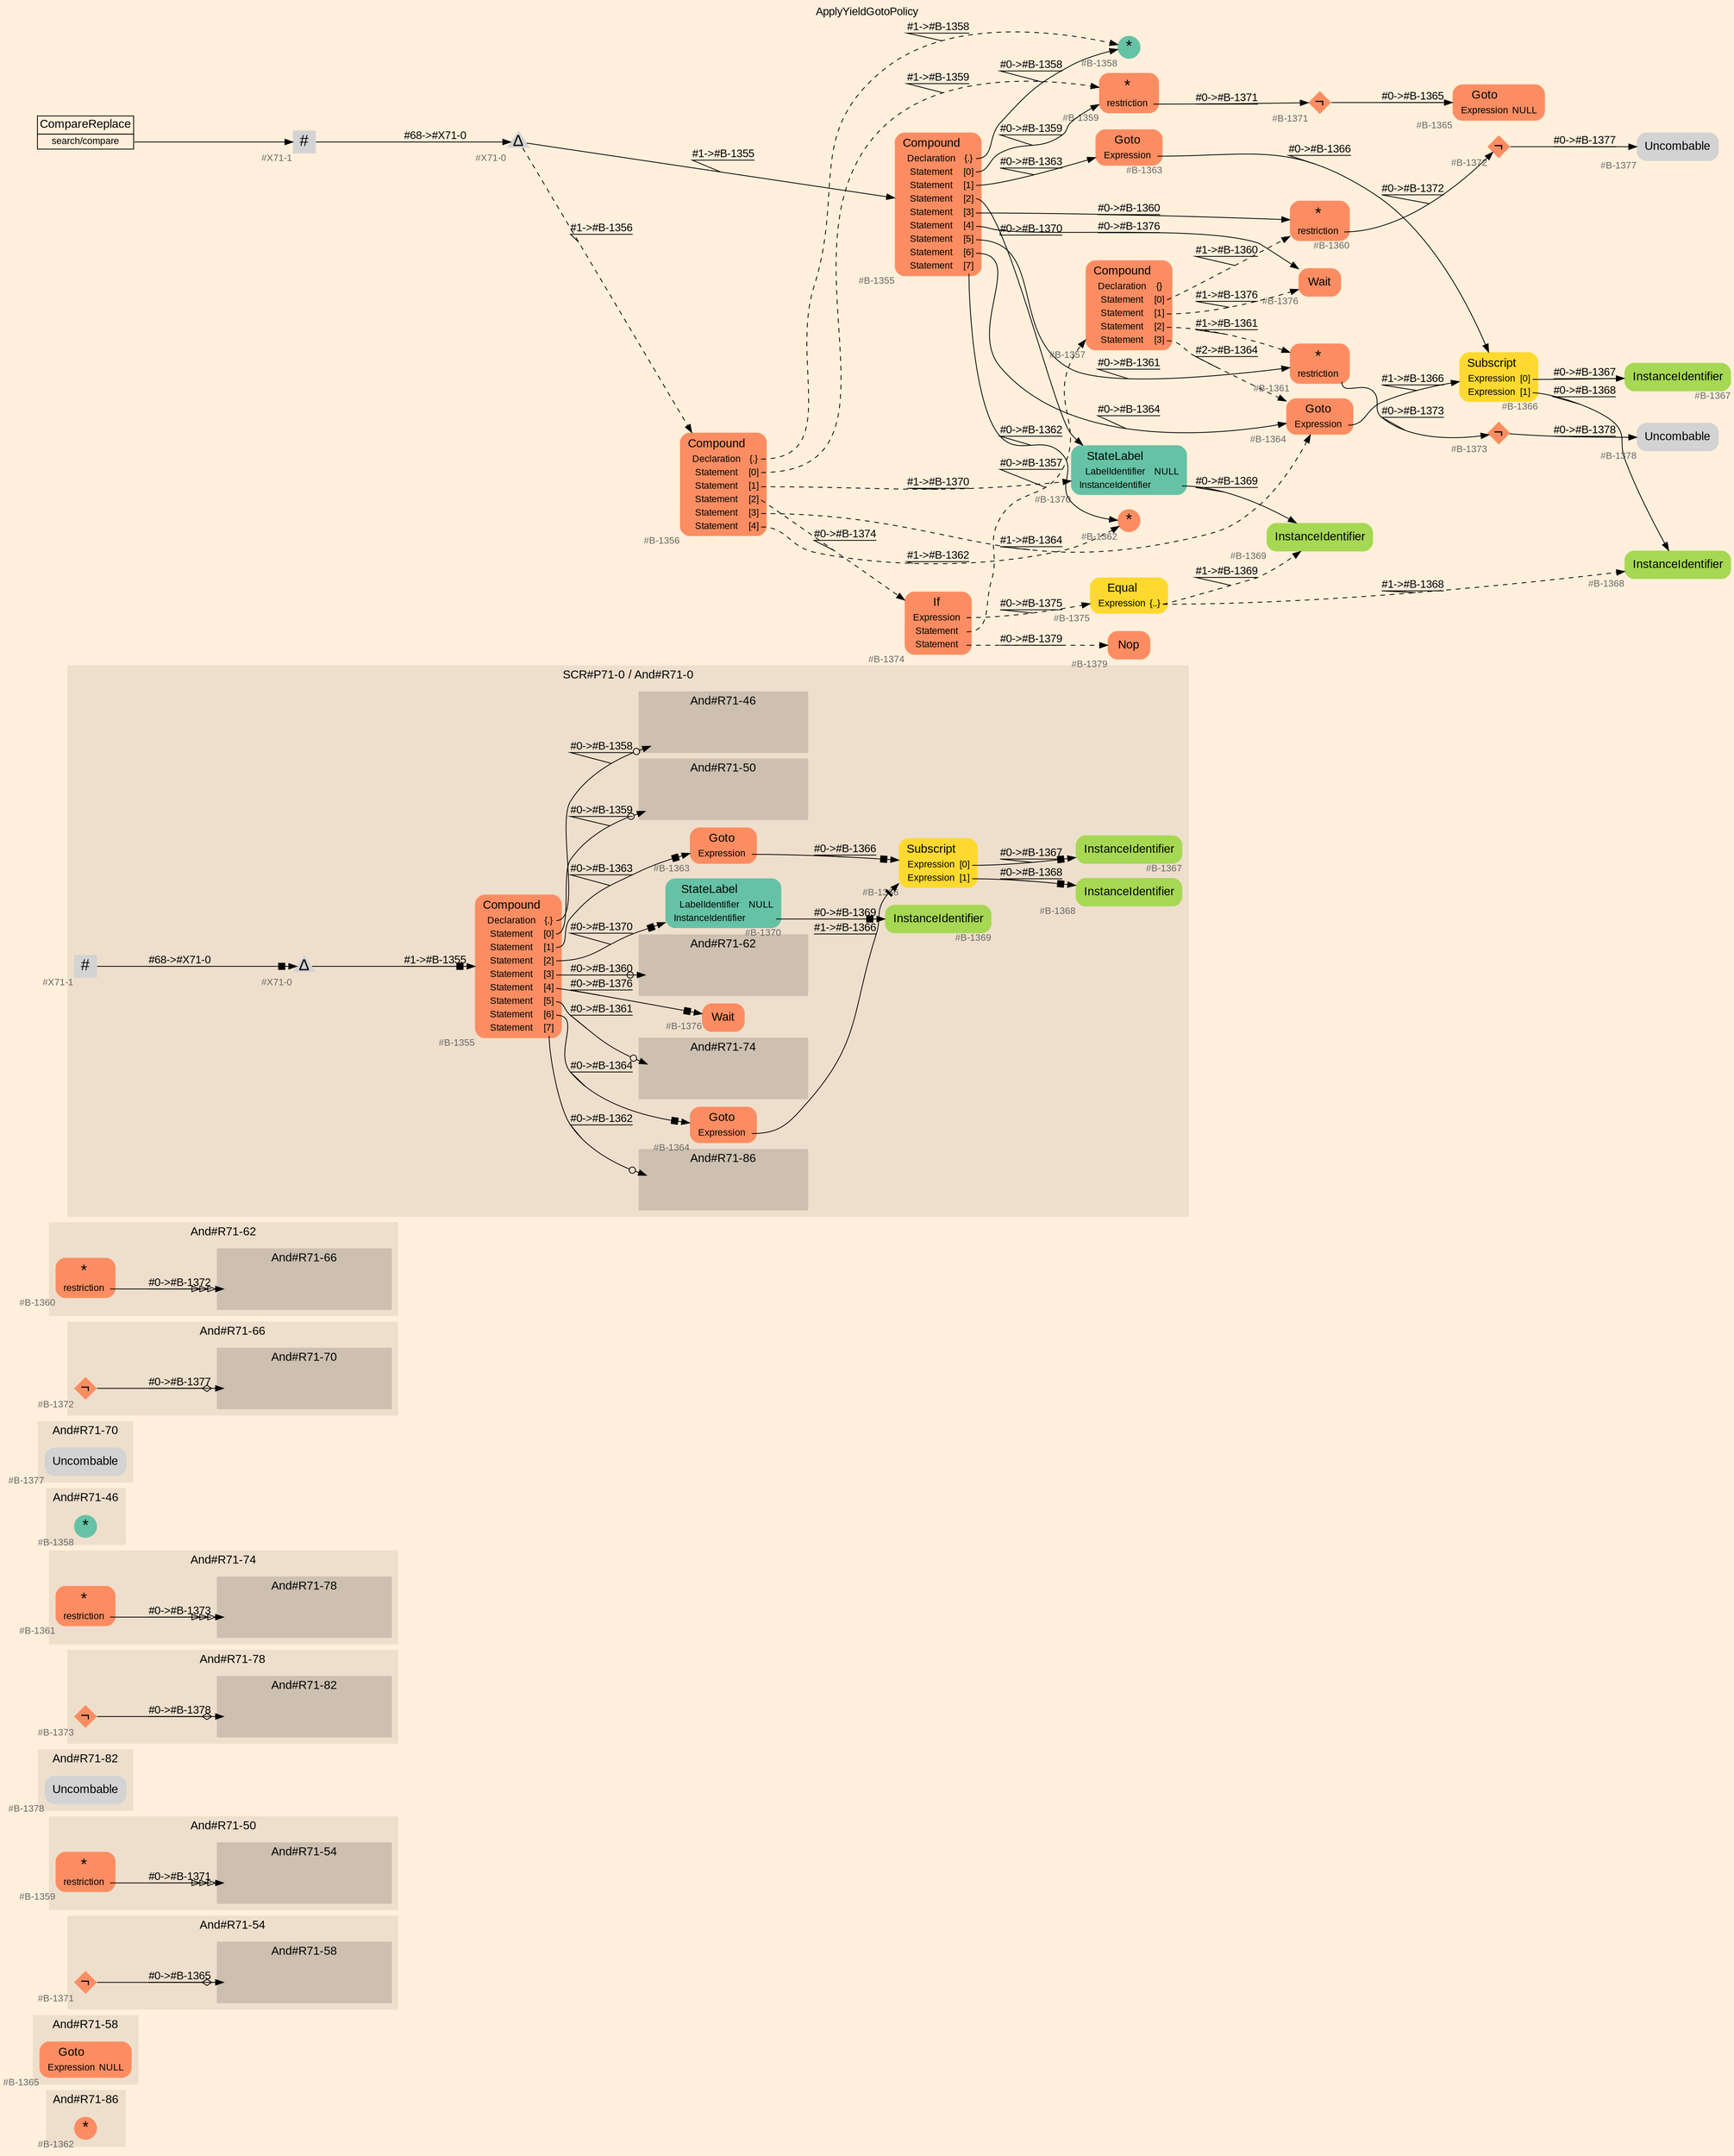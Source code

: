 digraph "ApplyYieldGotoPolicy" {
label = "ApplyYieldGotoPolicy"
labelloc = t
graph [
    rankdir = "LR"
    ranksep = 0.3
    bgcolor = antiquewhite1
    color = black
    fontcolor = black
    fontname = "Arial"
];
node [
    fontname = "Arial"
];
edge [
    fontname = "Arial"
];

// -------------------- figure And#R71-86 --------------------
// -------- region And#R71-86 ----------
subgraph "clusterAnd#R71-86" {
    label = "And#R71-86"
    style = "filled"
    color = antiquewhite2
    fontsize = "15"
    // -------- block And#R71-86/#B-1362 ----------
    "And#R71-86/#B-1362" [
        fillcolor = "/set28/2"
        xlabel = "#B-1362"
        fontsize = "12"
        fontcolor = grey40
        shape = "circle"
        label = <<FONT COLOR="black" POINT-SIZE="20">*</FONT>>
        style = "filled"
        penwidth = 0.0
        fixedsize = true
        width = 0.4
        height = 0.4
    ];
    
}


// -------------------- figure And#R71-58 --------------------
// -------- region And#R71-58 ----------
subgraph "clusterAnd#R71-58" {
    label = "And#R71-58"
    style = "filled"
    color = antiquewhite2
    fontsize = "15"
    // -------- block And#R71-58/#B-1365 ----------
    "And#R71-58/#B-1365" [
        fillcolor = "/set28/2"
        xlabel = "#B-1365"
        fontsize = "12"
        fontcolor = grey40
        shape = "plaintext"
        label = <<TABLE BORDER="0" CELLBORDER="0" CELLSPACING="0">
         <TR><TD><FONT COLOR="black" POINT-SIZE="15">Goto</FONT></TD></TR>
         <TR><TD><FONT COLOR="black" POINT-SIZE="12">Expression</FONT></TD><TD PORT="port0"><FONT COLOR="black" POINT-SIZE="12">NULL</FONT></TD></TR>
        </TABLE>>
        style = "rounded,filled"
    ];
    
}


// -------------------- figure And#R71-54 --------------------
// -------- region And#R71-54 ----------
subgraph "clusterAnd#R71-54" {
    label = "And#R71-54"
    style = "filled"
    color = antiquewhite2
    fontsize = "15"
    // -------- block And#R71-54/#B-1371 ----------
    "And#R71-54/#B-1371" [
        fillcolor = "/set28/2"
        xlabel = "#B-1371"
        fontsize = "12"
        fontcolor = grey40
        shape = "diamond"
        label = <<FONT COLOR="black" POINT-SIZE="20">¬</FONT>>
        style = "filled"
        penwidth = 0.0
        fixedsize = true
        width = 0.4
        height = 0.4
    ];
    
    // -------- region And#R71-54/And#R71-58 ----------
    subgraph "clusterAnd#R71-54/And#R71-58" {
        label = "And#R71-58"
        style = "filled"
        color = antiquewhite3
        fontsize = "15"
        // -------- block And#R71-54/And#R71-58/#B-1365 ----------
        "And#R71-54/And#R71-58/#B-1365" [
            fillcolor = "/set28/2"
            xlabel = "#B-1365"
            fontsize = "12"
            fontcolor = grey40
            shape = "none"
            style = "invisible"
        ];
        
    }
    
}

"And#R71-54/#B-1371" -> "And#R71-54/And#R71-58/#B-1365" [
    arrowhead="normalnoneodiamond"
    label = "#0-&gt;#B-1365"
    decorate = true
    color = black
    fontcolor = black
];


// -------------------- figure And#R71-50 --------------------
// -------- region And#R71-50 ----------
subgraph "clusterAnd#R71-50" {
    label = "And#R71-50"
    style = "filled"
    color = antiquewhite2
    fontsize = "15"
    // -------- block And#R71-50/#B-1359 ----------
    "And#R71-50/#B-1359" [
        fillcolor = "/set28/2"
        xlabel = "#B-1359"
        fontsize = "12"
        fontcolor = grey40
        shape = "plaintext"
        label = <<TABLE BORDER="0" CELLBORDER="0" CELLSPACING="0">
         <TR><TD><FONT COLOR="black" POINT-SIZE="20">*</FONT></TD></TR>
         <TR><TD><FONT COLOR="black" POINT-SIZE="12">restriction</FONT></TD><TD PORT="port0"></TD></TR>
        </TABLE>>
        style = "rounded,filled"
    ];
    
    // -------- region And#R71-50/And#R71-54 ----------
    subgraph "clusterAnd#R71-50/And#R71-54" {
        label = "And#R71-54"
        style = "filled"
        color = antiquewhite3
        fontsize = "15"
        // -------- block And#R71-50/And#R71-54/#B-1371 ----------
        "And#R71-50/And#R71-54/#B-1371" [
            fillcolor = "/set28/2"
            xlabel = "#B-1371"
            fontsize = "12"
            fontcolor = grey40
            shape = "none"
            style = "invisible"
        ];
        
    }
    
}

"And#R71-50/#B-1359":port0 -> "And#R71-50/And#R71-54/#B-1371" [
    arrowhead="normalonormalonormalonormal"
    label = "#0-&gt;#B-1371"
    decorate = true
    color = black
    fontcolor = black
];


// -------------------- figure And#R71-82 --------------------
// -------- region And#R71-82 ----------
subgraph "clusterAnd#R71-82" {
    label = "And#R71-82"
    style = "filled"
    color = antiquewhite2
    fontsize = "15"
    // -------- block And#R71-82/#B-1378 ----------
    "And#R71-82/#B-1378" [
        xlabel = "#B-1378"
        fontsize = "12"
        fontcolor = grey40
        shape = "plaintext"
        label = <<TABLE BORDER="0" CELLBORDER="0" CELLSPACING="0">
         <TR><TD><FONT COLOR="black" POINT-SIZE="15">Uncombable</FONT></TD></TR>
        </TABLE>>
        style = "rounded,filled"
    ];
    
}


// -------------------- figure And#R71-78 --------------------
// -------- region And#R71-78 ----------
subgraph "clusterAnd#R71-78" {
    label = "And#R71-78"
    style = "filled"
    color = antiquewhite2
    fontsize = "15"
    // -------- block And#R71-78/#B-1373 ----------
    "And#R71-78/#B-1373" [
        fillcolor = "/set28/2"
        xlabel = "#B-1373"
        fontsize = "12"
        fontcolor = grey40
        shape = "diamond"
        label = <<FONT COLOR="black" POINT-SIZE="20">¬</FONT>>
        style = "filled"
        penwidth = 0.0
        fixedsize = true
        width = 0.4
        height = 0.4
    ];
    
    // -------- region And#R71-78/And#R71-82 ----------
    subgraph "clusterAnd#R71-78/And#R71-82" {
        label = "And#R71-82"
        style = "filled"
        color = antiquewhite3
        fontsize = "15"
        // -------- block And#R71-78/And#R71-82/#B-1378 ----------
        "And#R71-78/And#R71-82/#B-1378" [
            xlabel = "#B-1378"
            fontsize = "12"
            fontcolor = grey40
            shape = "none"
            style = "invisible"
        ];
        
    }
    
}

"And#R71-78/#B-1373" -> "And#R71-78/And#R71-82/#B-1378" [
    arrowhead="normalnoneodiamond"
    label = "#0-&gt;#B-1378"
    decorate = true
    color = black
    fontcolor = black
];


// -------------------- figure And#R71-74 --------------------
// -------- region And#R71-74 ----------
subgraph "clusterAnd#R71-74" {
    label = "And#R71-74"
    style = "filled"
    color = antiquewhite2
    fontsize = "15"
    // -------- block And#R71-74/#B-1361 ----------
    "And#R71-74/#B-1361" [
        fillcolor = "/set28/2"
        xlabel = "#B-1361"
        fontsize = "12"
        fontcolor = grey40
        shape = "plaintext"
        label = <<TABLE BORDER="0" CELLBORDER="0" CELLSPACING="0">
         <TR><TD><FONT COLOR="black" POINT-SIZE="20">*</FONT></TD></TR>
         <TR><TD><FONT COLOR="black" POINT-SIZE="12">restriction</FONT></TD><TD PORT="port0"></TD></TR>
        </TABLE>>
        style = "rounded,filled"
    ];
    
    // -------- region And#R71-74/And#R71-78 ----------
    subgraph "clusterAnd#R71-74/And#R71-78" {
        label = "And#R71-78"
        style = "filled"
        color = antiquewhite3
        fontsize = "15"
        // -------- block And#R71-74/And#R71-78/#B-1373 ----------
        "And#R71-74/And#R71-78/#B-1373" [
            fillcolor = "/set28/2"
            xlabel = "#B-1373"
            fontsize = "12"
            fontcolor = grey40
            shape = "none"
            style = "invisible"
        ];
        
    }
    
}

"And#R71-74/#B-1361":port0 -> "And#R71-74/And#R71-78/#B-1373" [
    arrowhead="normalonormalonormalonormal"
    label = "#0-&gt;#B-1373"
    decorate = true
    color = black
    fontcolor = black
];


// -------------------- figure And#R71-46 --------------------
// -------- region And#R71-46 ----------
subgraph "clusterAnd#R71-46" {
    label = "And#R71-46"
    style = "filled"
    color = antiquewhite2
    fontsize = "15"
    // -------- block And#R71-46/#B-1358 ----------
    "And#R71-46/#B-1358" [
        fillcolor = "/set28/1"
        xlabel = "#B-1358"
        fontsize = "12"
        fontcolor = grey40
        shape = "circle"
        label = <<FONT COLOR="black" POINT-SIZE="20">*</FONT>>
        style = "filled"
        penwidth = 0.0
        fixedsize = true
        width = 0.4
        height = 0.4
    ];
    
}


// -------------------- figure And#R71-70 --------------------
// -------- region And#R71-70 ----------
subgraph "clusterAnd#R71-70" {
    label = "And#R71-70"
    style = "filled"
    color = antiquewhite2
    fontsize = "15"
    // -------- block And#R71-70/#B-1377 ----------
    "And#R71-70/#B-1377" [
        xlabel = "#B-1377"
        fontsize = "12"
        fontcolor = grey40
        shape = "plaintext"
        label = <<TABLE BORDER="0" CELLBORDER="0" CELLSPACING="0">
         <TR><TD><FONT COLOR="black" POINT-SIZE="15">Uncombable</FONT></TD></TR>
        </TABLE>>
        style = "rounded,filled"
    ];
    
}


// -------------------- figure And#R71-66 --------------------
// -------- region And#R71-66 ----------
subgraph "clusterAnd#R71-66" {
    label = "And#R71-66"
    style = "filled"
    color = antiquewhite2
    fontsize = "15"
    // -------- block And#R71-66/#B-1372 ----------
    "And#R71-66/#B-1372" [
        fillcolor = "/set28/2"
        xlabel = "#B-1372"
        fontsize = "12"
        fontcolor = grey40
        shape = "diamond"
        label = <<FONT COLOR="black" POINT-SIZE="20">¬</FONT>>
        style = "filled"
        penwidth = 0.0
        fixedsize = true
        width = 0.4
        height = 0.4
    ];
    
    // -------- region And#R71-66/And#R71-70 ----------
    subgraph "clusterAnd#R71-66/And#R71-70" {
        label = "And#R71-70"
        style = "filled"
        color = antiquewhite3
        fontsize = "15"
        // -------- block And#R71-66/And#R71-70/#B-1377 ----------
        "And#R71-66/And#R71-70/#B-1377" [
            xlabel = "#B-1377"
            fontsize = "12"
            fontcolor = grey40
            shape = "none"
            style = "invisible"
        ];
        
    }
    
}

"And#R71-66/#B-1372" -> "And#R71-66/And#R71-70/#B-1377" [
    arrowhead="normalnoneodiamond"
    label = "#0-&gt;#B-1377"
    decorate = true
    color = black
    fontcolor = black
];


// -------------------- figure And#R71-62 --------------------
// -------- region And#R71-62 ----------
subgraph "clusterAnd#R71-62" {
    label = "And#R71-62"
    style = "filled"
    color = antiquewhite2
    fontsize = "15"
    // -------- block And#R71-62/#B-1360 ----------
    "And#R71-62/#B-1360" [
        fillcolor = "/set28/2"
        xlabel = "#B-1360"
        fontsize = "12"
        fontcolor = grey40
        shape = "plaintext"
        label = <<TABLE BORDER="0" CELLBORDER="0" CELLSPACING="0">
         <TR><TD><FONT COLOR="black" POINT-SIZE="20">*</FONT></TD></TR>
         <TR><TD><FONT COLOR="black" POINT-SIZE="12">restriction</FONT></TD><TD PORT="port0"></TD></TR>
        </TABLE>>
        style = "rounded,filled"
    ];
    
    // -------- region And#R71-62/And#R71-66 ----------
    subgraph "clusterAnd#R71-62/And#R71-66" {
        label = "And#R71-66"
        style = "filled"
        color = antiquewhite3
        fontsize = "15"
        // -------- block And#R71-62/And#R71-66/#B-1372 ----------
        "And#R71-62/And#R71-66/#B-1372" [
            fillcolor = "/set28/2"
            xlabel = "#B-1372"
            fontsize = "12"
            fontcolor = grey40
            shape = "none"
            style = "invisible"
        ];
        
    }
    
}

"And#R71-62/#B-1360":port0 -> "And#R71-62/And#R71-66/#B-1372" [
    arrowhead="normalonormalonormalonormal"
    label = "#0-&gt;#B-1372"
    decorate = true
    color = black
    fontcolor = black
];


// -------------------- figure And#R71-0 --------------------
// -------- region And#R71-0 ----------
subgraph "clusterAnd#R71-0" {
    label = "SCR#P71-0 / And#R71-0"
    style = "filled"
    color = antiquewhite2
    fontsize = "15"
    // -------- block And#R71-0/#B-1355 ----------
    "And#R71-0/#B-1355" [
        fillcolor = "/set28/2"
        xlabel = "#B-1355"
        fontsize = "12"
        fontcolor = grey40
        shape = "plaintext"
        label = <<TABLE BORDER="0" CELLBORDER="0" CELLSPACING="0">
         <TR><TD><FONT COLOR="black" POINT-SIZE="15">Compound</FONT></TD></TR>
         <TR><TD><FONT COLOR="black" POINT-SIZE="12">Declaration</FONT></TD><TD PORT="port0"><FONT COLOR="black" POINT-SIZE="12">{.}</FONT></TD></TR>
         <TR><TD><FONT COLOR="black" POINT-SIZE="12">Statement</FONT></TD><TD PORT="port1"><FONT COLOR="black" POINT-SIZE="12">[0]</FONT></TD></TR>
         <TR><TD><FONT COLOR="black" POINT-SIZE="12">Statement</FONT></TD><TD PORT="port2"><FONT COLOR="black" POINT-SIZE="12">[1]</FONT></TD></TR>
         <TR><TD><FONT COLOR="black" POINT-SIZE="12">Statement</FONT></TD><TD PORT="port3"><FONT COLOR="black" POINT-SIZE="12">[2]</FONT></TD></TR>
         <TR><TD><FONT COLOR="black" POINT-SIZE="12">Statement</FONT></TD><TD PORT="port4"><FONT COLOR="black" POINT-SIZE="12">[3]</FONT></TD></TR>
         <TR><TD><FONT COLOR="black" POINT-SIZE="12">Statement</FONT></TD><TD PORT="port5"><FONT COLOR="black" POINT-SIZE="12">[4]</FONT></TD></TR>
         <TR><TD><FONT COLOR="black" POINT-SIZE="12">Statement</FONT></TD><TD PORT="port6"><FONT COLOR="black" POINT-SIZE="12">[5]</FONT></TD></TR>
         <TR><TD><FONT COLOR="black" POINT-SIZE="12">Statement</FONT></TD><TD PORT="port7"><FONT COLOR="black" POINT-SIZE="12">[6]</FONT></TD></TR>
         <TR><TD><FONT COLOR="black" POINT-SIZE="12">Statement</FONT></TD><TD PORT="port8"><FONT COLOR="black" POINT-SIZE="12">[7]</FONT></TD></TR>
        </TABLE>>
        style = "rounded,filled"
    ];
    
    // -------- block And#R71-0/#B-1363 ----------
    "And#R71-0/#B-1363" [
        fillcolor = "/set28/2"
        xlabel = "#B-1363"
        fontsize = "12"
        fontcolor = grey40
        shape = "plaintext"
        label = <<TABLE BORDER="0" CELLBORDER="0" CELLSPACING="0">
         <TR><TD><FONT COLOR="black" POINT-SIZE="15">Goto</FONT></TD></TR>
         <TR><TD><FONT COLOR="black" POINT-SIZE="12">Expression</FONT></TD><TD PORT="port0"></TD></TR>
        </TABLE>>
        style = "rounded,filled"
    ];
    
    // -------- block And#R71-0/#B-1364 ----------
    "And#R71-0/#B-1364" [
        fillcolor = "/set28/2"
        xlabel = "#B-1364"
        fontsize = "12"
        fontcolor = grey40
        shape = "plaintext"
        label = <<TABLE BORDER="0" CELLBORDER="0" CELLSPACING="0">
         <TR><TD><FONT COLOR="black" POINT-SIZE="15">Goto</FONT></TD></TR>
         <TR><TD><FONT COLOR="black" POINT-SIZE="12">Expression</FONT></TD><TD PORT="port0"></TD></TR>
        </TABLE>>
        style = "rounded,filled"
    ];
    
    // -------- block And#R71-0/#B-1366 ----------
    "And#R71-0/#B-1366" [
        fillcolor = "/set28/6"
        xlabel = "#B-1366"
        fontsize = "12"
        fontcolor = grey40
        shape = "plaintext"
        label = <<TABLE BORDER="0" CELLBORDER="0" CELLSPACING="0">
         <TR><TD><FONT COLOR="black" POINT-SIZE="15">Subscript</FONT></TD></TR>
         <TR><TD><FONT COLOR="black" POINT-SIZE="12">Expression</FONT></TD><TD PORT="port0"><FONT COLOR="black" POINT-SIZE="12">[0]</FONT></TD></TR>
         <TR><TD><FONT COLOR="black" POINT-SIZE="12">Expression</FONT></TD><TD PORT="port1"><FONT COLOR="black" POINT-SIZE="12">[1]</FONT></TD></TR>
        </TABLE>>
        style = "rounded,filled"
    ];
    
    // -------- block And#R71-0/#B-1367 ----------
    "And#R71-0/#B-1367" [
        fillcolor = "/set28/5"
        xlabel = "#B-1367"
        fontsize = "12"
        fontcolor = grey40
        shape = "plaintext"
        label = <<TABLE BORDER="0" CELLBORDER="0" CELLSPACING="0">
         <TR><TD><FONT COLOR="black" POINT-SIZE="15">InstanceIdentifier</FONT></TD></TR>
        </TABLE>>
        style = "rounded,filled"
    ];
    
    // -------- block And#R71-0/#B-1368 ----------
    "And#R71-0/#B-1368" [
        fillcolor = "/set28/5"
        xlabel = "#B-1368"
        fontsize = "12"
        fontcolor = grey40
        shape = "plaintext"
        label = <<TABLE BORDER="0" CELLBORDER="0" CELLSPACING="0">
         <TR><TD><FONT COLOR="black" POINT-SIZE="15">InstanceIdentifier</FONT></TD></TR>
        </TABLE>>
        style = "rounded,filled"
    ];
    
    // -------- block And#R71-0/#B-1369 ----------
    "And#R71-0/#B-1369" [
        fillcolor = "/set28/5"
        xlabel = "#B-1369"
        fontsize = "12"
        fontcolor = grey40
        shape = "plaintext"
        label = <<TABLE BORDER="0" CELLBORDER="0" CELLSPACING="0">
         <TR><TD><FONT COLOR="black" POINT-SIZE="15">InstanceIdentifier</FONT></TD></TR>
        </TABLE>>
        style = "rounded,filled"
    ];
    
    // -------- block And#R71-0/#B-1370 ----------
    "And#R71-0/#B-1370" [
        fillcolor = "/set28/1"
        xlabel = "#B-1370"
        fontsize = "12"
        fontcolor = grey40
        shape = "plaintext"
        label = <<TABLE BORDER="0" CELLBORDER="0" CELLSPACING="0">
         <TR><TD><FONT COLOR="black" POINT-SIZE="15">StateLabel</FONT></TD></TR>
         <TR><TD><FONT COLOR="black" POINT-SIZE="12">LabelIdentifier</FONT></TD><TD PORT="port0"><FONT COLOR="black" POINT-SIZE="12">NULL</FONT></TD></TR>
         <TR><TD><FONT COLOR="black" POINT-SIZE="12">InstanceIdentifier</FONT></TD><TD PORT="port1"></TD></TR>
        </TABLE>>
        style = "rounded,filled"
    ];
    
    // -------- block And#R71-0/#B-1376 ----------
    "And#R71-0/#B-1376" [
        fillcolor = "/set28/2"
        xlabel = "#B-1376"
        fontsize = "12"
        fontcolor = grey40
        shape = "plaintext"
        label = <<TABLE BORDER="0" CELLBORDER="0" CELLSPACING="0">
         <TR><TD><FONT COLOR="black" POINT-SIZE="15">Wait</FONT></TD></TR>
        </TABLE>>
        style = "rounded,filled"
    ];
    
    // -------- block And#R71-0/#X71-0 ----------
    "And#R71-0/#X71-0" [
        xlabel = "#X71-0"
        fontsize = "12"
        fontcolor = grey40
        shape = "triangle"
        label = <<FONT COLOR="black" POINT-SIZE="20">Δ</FONT>>
        style = "filled"
        penwidth = 0.0
        fixedsize = true
        width = 0.4
        height = 0.4
    ];
    
    // -------- block And#R71-0/#X71-1 ----------
    "And#R71-0/#X71-1" [
        xlabel = "#X71-1"
        fontsize = "12"
        fontcolor = grey40
        shape = "square"
        label = <<FONT COLOR="black" POINT-SIZE="20">#</FONT>>
        style = "filled"
        penwidth = 0.0
        fixedsize = true
        width = 0.4
        height = 0.4
    ];
    
    // -------- region And#R71-0/And#R71-62 ----------
    subgraph "clusterAnd#R71-0/And#R71-62" {
        label = "And#R71-62"
        style = "filled"
        color = antiquewhite3
        fontsize = "15"
        // -------- block And#R71-0/And#R71-62/#B-1360 ----------
        "And#R71-0/And#R71-62/#B-1360" [
            fillcolor = "/set28/2"
            xlabel = "#B-1360"
            fontsize = "12"
            fontcolor = grey40
            shape = "none"
            style = "invisible"
        ];
        
    }
    
    // -------- region And#R71-0/And#R71-46 ----------
    subgraph "clusterAnd#R71-0/And#R71-46" {
        label = "And#R71-46"
        style = "filled"
        color = antiquewhite3
        fontsize = "15"
        // -------- block And#R71-0/And#R71-46/#B-1358 ----------
        "And#R71-0/And#R71-46/#B-1358" [
            fillcolor = "/set28/1"
            xlabel = "#B-1358"
            fontsize = "12"
            fontcolor = grey40
            shape = "none"
            style = "invisible"
        ];
        
    }
    
    // -------- region And#R71-0/And#R71-74 ----------
    subgraph "clusterAnd#R71-0/And#R71-74" {
        label = "And#R71-74"
        style = "filled"
        color = antiquewhite3
        fontsize = "15"
        // -------- block And#R71-0/And#R71-74/#B-1361 ----------
        "And#R71-0/And#R71-74/#B-1361" [
            fillcolor = "/set28/2"
            xlabel = "#B-1361"
            fontsize = "12"
            fontcolor = grey40
            shape = "none"
            style = "invisible"
        ];
        
    }
    
    // -------- region And#R71-0/And#R71-50 ----------
    subgraph "clusterAnd#R71-0/And#R71-50" {
        label = "And#R71-50"
        style = "filled"
        color = antiquewhite3
        fontsize = "15"
        // -------- block And#R71-0/And#R71-50/#B-1359 ----------
        "And#R71-0/And#R71-50/#B-1359" [
            fillcolor = "/set28/2"
            xlabel = "#B-1359"
            fontsize = "12"
            fontcolor = grey40
            shape = "none"
            style = "invisible"
        ];
        
    }
    
    // -------- region And#R71-0/And#R71-86 ----------
    subgraph "clusterAnd#R71-0/And#R71-86" {
        label = "And#R71-86"
        style = "filled"
        color = antiquewhite3
        fontsize = "15"
        // -------- block And#R71-0/And#R71-86/#B-1362 ----------
        "And#R71-0/And#R71-86/#B-1362" [
            fillcolor = "/set28/2"
            xlabel = "#B-1362"
            fontsize = "12"
            fontcolor = grey40
            shape = "none"
            style = "invisible"
        ];
        
    }
    
}

"And#R71-0/#B-1355":port0 -> "And#R71-0/And#R71-46/#B-1358" [
    arrowhead="normalnoneodot"
    label = "#0-&gt;#B-1358"
    decorate = true
    color = black
    fontcolor = black
];

"And#R71-0/#B-1355":port1 -> "And#R71-0/And#R71-50/#B-1359" [
    arrowhead="normalnoneodot"
    label = "#0-&gt;#B-1359"
    decorate = true
    color = black
    fontcolor = black
];

"And#R71-0/#B-1355":port2 -> "And#R71-0/#B-1363" [
    arrowhead="normalnonebox"
    label = "#0-&gt;#B-1363"
    decorate = true
    color = black
    fontcolor = black
];

"And#R71-0/#B-1355":port3 -> "And#R71-0/#B-1370" [
    arrowhead="normalnonebox"
    label = "#0-&gt;#B-1370"
    decorate = true
    color = black
    fontcolor = black
];

"And#R71-0/#B-1355":port4 -> "And#R71-0/And#R71-62/#B-1360" [
    arrowhead="normalnoneodot"
    label = "#0-&gt;#B-1360"
    decorate = true
    color = black
    fontcolor = black
];

"And#R71-0/#B-1355":port5 -> "And#R71-0/#B-1376" [
    arrowhead="normalnonebox"
    label = "#0-&gt;#B-1376"
    decorate = true
    color = black
    fontcolor = black
];

"And#R71-0/#B-1355":port6 -> "And#R71-0/And#R71-74/#B-1361" [
    arrowhead="normalnoneodot"
    label = "#0-&gt;#B-1361"
    decorate = true
    color = black
    fontcolor = black
];

"And#R71-0/#B-1355":port7 -> "And#R71-0/#B-1364" [
    arrowhead="normalnonebox"
    label = "#0-&gt;#B-1364"
    decorate = true
    color = black
    fontcolor = black
];

"And#R71-0/#B-1355":port8 -> "And#R71-0/And#R71-86/#B-1362" [
    arrowhead="normalnoneodot"
    label = "#0-&gt;#B-1362"
    decorate = true
    color = black
    fontcolor = black
];

"And#R71-0/#B-1363":port0 -> "And#R71-0/#B-1366" [
    arrowhead="normalnonebox"
    label = "#0-&gt;#B-1366"
    decorate = true
    color = black
    fontcolor = black
];

"And#R71-0/#B-1364":port0 -> "And#R71-0/#B-1366" [
    arrowhead="normalnonetee"
    label = "#1-&gt;#B-1366"
    decorate = true
    color = black
    fontcolor = black
];

"And#R71-0/#B-1366":port0 -> "And#R71-0/#B-1367" [
    arrowhead="normalnonebox"
    label = "#0-&gt;#B-1367"
    decorate = true
    color = black
    fontcolor = black
];

"And#R71-0/#B-1366":port1 -> "And#R71-0/#B-1368" [
    arrowhead="normalnonebox"
    label = "#0-&gt;#B-1368"
    decorate = true
    color = black
    fontcolor = black
];

"And#R71-0/#B-1370":port1 -> "And#R71-0/#B-1369" [
    arrowhead="normalnonebox"
    label = "#0-&gt;#B-1369"
    decorate = true
    color = black
    fontcolor = black
];

"And#R71-0/#X71-0" -> "And#R71-0/#B-1355" [
    arrowhead="normalnonebox"
    label = "#1-&gt;#B-1355"
    decorate = true
    color = black
    fontcolor = black
];

"And#R71-0/#X71-1" -> "And#R71-0/#X71-0" [
    arrowhead="normalnonebox"
    label = "#68-&gt;#X71-0"
    decorate = true
    color = black
    fontcolor = black
];


// -------------------- transformation figure --------------------
// -------- block CR#X71-2 ----------
"CR#X71-2" [
    fillcolor = antiquewhite1
    fontsize = "12"
    fontcolor = grey40
    shape = "plaintext"
    label = <<TABLE BORDER="0" CELLBORDER="1" CELLSPACING="0">
     <TR><TD><FONT COLOR="black" POINT-SIZE="15">CompareReplace</FONT></TD></TR>
     <TR><TD PORT="port0"><FONT COLOR="black" POINT-SIZE="12">search/compare</FONT></TD></TR>
    </TABLE>>
    style = "filled"
    color = black
];

// -------- block #X71-1 ----------
"#X71-1" [
    xlabel = "#X71-1"
    fontsize = "12"
    fontcolor = grey40
    shape = "square"
    label = <<FONT COLOR="black" POINT-SIZE="20">#</FONT>>
    style = "filled"
    penwidth = 0.0
    fixedsize = true
    width = 0.4
    height = 0.4
];

// -------- block #X71-0 ----------
"#X71-0" [
    xlabel = "#X71-0"
    fontsize = "12"
    fontcolor = grey40
    shape = "triangle"
    label = <<FONT COLOR="black" POINT-SIZE="20">Δ</FONT>>
    style = "filled"
    penwidth = 0.0
    fixedsize = true
    width = 0.4
    height = 0.4
];

// -------- block #B-1355 ----------
"#B-1355" [
    fillcolor = "/set28/2"
    xlabel = "#B-1355"
    fontsize = "12"
    fontcolor = grey40
    shape = "plaintext"
    label = <<TABLE BORDER="0" CELLBORDER="0" CELLSPACING="0">
     <TR><TD><FONT COLOR="black" POINT-SIZE="15">Compound</FONT></TD></TR>
     <TR><TD><FONT COLOR="black" POINT-SIZE="12">Declaration</FONT></TD><TD PORT="port0"><FONT COLOR="black" POINT-SIZE="12">{.}</FONT></TD></TR>
     <TR><TD><FONT COLOR="black" POINT-SIZE="12">Statement</FONT></TD><TD PORT="port1"><FONT COLOR="black" POINT-SIZE="12">[0]</FONT></TD></TR>
     <TR><TD><FONT COLOR="black" POINT-SIZE="12">Statement</FONT></TD><TD PORT="port2"><FONT COLOR="black" POINT-SIZE="12">[1]</FONT></TD></TR>
     <TR><TD><FONT COLOR="black" POINT-SIZE="12">Statement</FONT></TD><TD PORT="port3"><FONT COLOR="black" POINT-SIZE="12">[2]</FONT></TD></TR>
     <TR><TD><FONT COLOR="black" POINT-SIZE="12">Statement</FONT></TD><TD PORT="port4"><FONT COLOR="black" POINT-SIZE="12">[3]</FONT></TD></TR>
     <TR><TD><FONT COLOR="black" POINT-SIZE="12">Statement</FONT></TD><TD PORT="port5"><FONT COLOR="black" POINT-SIZE="12">[4]</FONT></TD></TR>
     <TR><TD><FONT COLOR="black" POINT-SIZE="12">Statement</FONT></TD><TD PORT="port6"><FONT COLOR="black" POINT-SIZE="12">[5]</FONT></TD></TR>
     <TR><TD><FONT COLOR="black" POINT-SIZE="12">Statement</FONT></TD><TD PORT="port7"><FONT COLOR="black" POINT-SIZE="12">[6]</FONT></TD></TR>
     <TR><TD><FONT COLOR="black" POINT-SIZE="12">Statement</FONT></TD><TD PORT="port8"><FONT COLOR="black" POINT-SIZE="12">[7]</FONT></TD></TR>
    </TABLE>>
    style = "rounded,filled"
];

// -------- block #B-1358 ----------
"#B-1358" [
    fillcolor = "/set28/1"
    xlabel = "#B-1358"
    fontsize = "12"
    fontcolor = grey40
    shape = "circle"
    label = <<FONT COLOR="black" POINT-SIZE="20">*</FONT>>
    style = "filled"
    penwidth = 0.0
    fixedsize = true
    width = 0.4
    height = 0.4
];

// -------- block #B-1359 ----------
"#B-1359" [
    fillcolor = "/set28/2"
    xlabel = "#B-1359"
    fontsize = "12"
    fontcolor = grey40
    shape = "plaintext"
    label = <<TABLE BORDER="0" CELLBORDER="0" CELLSPACING="0">
     <TR><TD><FONT COLOR="black" POINT-SIZE="20">*</FONT></TD></TR>
     <TR><TD><FONT COLOR="black" POINT-SIZE="12">restriction</FONT></TD><TD PORT="port0"></TD></TR>
    </TABLE>>
    style = "rounded,filled"
];

// -------- block #B-1371 ----------
"#B-1371" [
    fillcolor = "/set28/2"
    xlabel = "#B-1371"
    fontsize = "12"
    fontcolor = grey40
    shape = "diamond"
    label = <<FONT COLOR="black" POINT-SIZE="20">¬</FONT>>
    style = "filled"
    penwidth = 0.0
    fixedsize = true
    width = 0.4
    height = 0.4
];

// -------- block #B-1365 ----------
"#B-1365" [
    fillcolor = "/set28/2"
    xlabel = "#B-1365"
    fontsize = "12"
    fontcolor = grey40
    shape = "plaintext"
    label = <<TABLE BORDER="0" CELLBORDER="0" CELLSPACING="0">
     <TR><TD><FONT COLOR="black" POINT-SIZE="15">Goto</FONT></TD></TR>
     <TR><TD><FONT COLOR="black" POINT-SIZE="12">Expression</FONT></TD><TD PORT="port0"><FONT COLOR="black" POINT-SIZE="12">NULL</FONT></TD></TR>
    </TABLE>>
    style = "rounded,filled"
];

// -------- block #B-1363 ----------
"#B-1363" [
    fillcolor = "/set28/2"
    xlabel = "#B-1363"
    fontsize = "12"
    fontcolor = grey40
    shape = "plaintext"
    label = <<TABLE BORDER="0" CELLBORDER="0" CELLSPACING="0">
     <TR><TD><FONT COLOR="black" POINT-SIZE="15">Goto</FONT></TD></TR>
     <TR><TD><FONT COLOR="black" POINT-SIZE="12">Expression</FONT></TD><TD PORT="port0"></TD></TR>
    </TABLE>>
    style = "rounded,filled"
];

// -------- block #B-1366 ----------
"#B-1366" [
    fillcolor = "/set28/6"
    xlabel = "#B-1366"
    fontsize = "12"
    fontcolor = grey40
    shape = "plaintext"
    label = <<TABLE BORDER="0" CELLBORDER="0" CELLSPACING="0">
     <TR><TD><FONT COLOR="black" POINT-SIZE="15">Subscript</FONT></TD></TR>
     <TR><TD><FONT COLOR="black" POINT-SIZE="12">Expression</FONT></TD><TD PORT="port0"><FONT COLOR="black" POINT-SIZE="12">[0]</FONT></TD></TR>
     <TR><TD><FONT COLOR="black" POINT-SIZE="12">Expression</FONT></TD><TD PORT="port1"><FONT COLOR="black" POINT-SIZE="12">[1]</FONT></TD></TR>
    </TABLE>>
    style = "rounded,filled"
];

// -------- block #B-1367 ----------
"#B-1367" [
    fillcolor = "/set28/5"
    xlabel = "#B-1367"
    fontsize = "12"
    fontcolor = grey40
    shape = "plaintext"
    label = <<TABLE BORDER="0" CELLBORDER="0" CELLSPACING="0">
     <TR><TD><FONT COLOR="black" POINT-SIZE="15">InstanceIdentifier</FONT></TD></TR>
    </TABLE>>
    style = "rounded,filled"
];

// -------- block #B-1368 ----------
"#B-1368" [
    fillcolor = "/set28/5"
    xlabel = "#B-1368"
    fontsize = "12"
    fontcolor = grey40
    shape = "plaintext"
    label = <<TABLE BORDER="0" CELLBORDER="0" CELLSPACING="0">
     <TR><TD><FONT COLOR="black" POINT-SIZE="15">InstanceIdentifier</FONT></TD></TR>
    </TABLE>>
    style = "rounded,filled"
];

// -------- block #B-1370 ----------
"#B-1370" [
    fillcolor = "/set28/1"
    xlabel = "#B-1370"
    fontsize = "12"
    fontcolor = grey40
    shape = "plaintext"
    label = <<TABLE BORDER="0" CELLBORDER="0" CELLSPACING="0">
     <TR><TD><FONT COLOR="black" POINT-SIZE="15">StateLabel</FONT></TD></TR>
     <TR><TD><FONT COLOR="black" POINT-SIZE="12">LabelIdentifier</FONT></TD><TD PORT="port0"><FONT COLOR="black" POINT-SIZE="12">NULL</FONT></TD></TR>
     <TR><TD><FONT COLOR="black" POINT-SIZE="12">InstanceIdentifier</FONT></TD><TD PORT="port1"></TD></TR>
    </TABLE>>
    style = "rounded,filled"
];

// -------- block #B-1369 ----------
"#B-1369" [
    fillcolor = "/set28/5"
    xlabel = "#B-1369"
    fontsize = "12"
    fontcolor = grey40
    shape = "plaintext"
    label = <<TABLE BORDER="0" CELLBORDER="0" CELLSPACING="0">
     <TR><TD><FONT COLOR="black" POINT-SIZE="15">InstanceIdentifier</FONT></TD></TR>
    </TABLE>>
    style = "rounded,filled"
];

// -------- block #B-1360 ----------
"#B-1360" [
    fillcolor = "/set28/2"
    xlabel = "#B-1360"
    fontsize = "12"
    fontcolor = grey40
    shape = "plaintext"
    label = <<TABLE BORDER="0" CELLBORDER="0" CELLSPACING="0">
     <TR><TD><FONT COLOR="black" POINT-SIZE="20">*</FONT></TD></TR>
     <TR><TD><FONT COLOR="black" POINT-SIZE="12">restriction</FONT></TD><TD PORT="port0"></TD></TR>
    </TABLE>>
    style = "rounded,filled"
];

// -------- block #B-1372 ----------
"#B-1372" [
    fillcolor = "/set28/2"
    xlabel = "#B-1372"
    fontsize = "12"
    fontcolor = grey40
    shape = "diamond"
    label = <<FONT COLOR="black" POINT-SIZE="20">¬</FONT>>
    style = "filled"
    penwidth = 0.0
    fixedsize = true
    width = 0.4
    height = 0.4
];

// -------- block #B-1377 ----------
"#B-1377" [
    xlabel = "#B-1377"
    fontsize = "12"
    fontcolor = grey40
    shape = "plaintext"
    label = <<TABLE BORDER="0" CELLBORDER="0" CELLSPACING="0">
     <TR><TD><FONT COLOR="black" POINT-SIZE="15">Uncombable</FONT></TD></TR>
    </TABLE>>
    style = "rounded,filled"
];

// -------- block #B-1376 ----------
"#B-1376" [
    fillcolor = "/set28/2"
    xlabel = "#B-1376"
    fontsize = "12"
    fontcolor = grey40
    shape = "plaintext"
    label = <<TABLE BORDER="0" CELLBORDER="0" CELLSPACING="0">
     <TR><TD><FONT COLOR="black" POINT-SIZE="15">Wait</FONT></TD></TR>
    </TABLE>>
    style = "rounded,filled"
];

// -------- block #B-1361 ----------
"#B-1361" [
    fillcolor = "/set28/2"
    xlabel = "#B-1361"
    fontsize = "12"
    fontcolor = grey40
    shape = "plaintext"
    label = <<TABLE BORDER="0" CELLBORDER="0" CELLSPACING="0">
     <TR><TD><FONT COLOR="black" POINT-SIZE="20">*</FONT></TD></TR>
     <TR><TD><FONT COLOR="black" POINT-SIZE="12">restriction</FONT></TD><TD PORT="port0"></TD></TR>
    </TABLE>>
    style = "rounded,filled"
];

// -------- block #B-1373 ----------
"#B-1373" [
    fillcolor = "/set28/2"
    xlabel = "#B-1373"
    fontsize = "12"
    fontcolor = grey40
    shape = "diamond"
    label = <<FONT COLOR="black" POINT-SIZE="20">¬</FONT>>
    style = "filled"
    penwidth = 0.0
    fixedsize = true
    width = 0.4
    height = 0.4
];

// -------- block #B-1378 ----------
"#B-1378" [
    xlabel = "#B-1378"
    fontsize = "12"
    fontcolor = grey40
    shape = "plaintext"
    label = <<TABLE BORDER="0" CELLBORDER="0" CELLSPACING="0">
     <TR><TD><FONT COLOR="black" POINT-SIZE="15">Uncombable</FONT></TD></TR>
    </TABLE>>
    style = "rounded,filled"
];

// -------- block #B-1364 ----------
"#B-1364" [
    fillcolor = "/set28/2"
    xlabel = "#B-1364"
    fontsize = "12"
    fontcolor = grey40
    shape = "plaintext"
    label = <<TABLE BORDER="0" CELLBORDER="0" CELLSPACING="0">
     <TR><TD><FONT COLOR="black" POINT-SIZE="15">Goto</FONT></TD></TR>
     <TR><TD><FONT COLOR="black" POINT-SIZE="12">Expression</FONT></TD><TD PORT="port0"></TD></TR>
    </TABLE>>
    style = "rounded,filled"
];

// -------- block #B-1362 ----------
"#B-1362" [
    fillcolor = "/set28/2"
    xlabel = "#B-1362"
    fontsize = "12"
    fontcolor = grey40
    shape = "circle"
    label = <<FONT COLOR="black" POINT-SIZE="20">*</FONT>>
    style = "filled"
    penwidth = 0.0
    fixedsize = true
    width = 0.4
    height = 0.4
];

// -------- block #B-1356 ----------
"#B-1356" [
    fillcolor = "/set28/2"
    xlabel = "#B-1356"
    fontsize = "12"
    fontcolor = grey40
    shape = "plaintext"
    label = <<TABLE BORDER="0" CELLBORDER="0" CELLSPACING="0">
     <TR><TD><FONT COLOR="black" POINT-SIZE="15">Compound</FONT></TD></TR>
     <TR><TD><FONT COLOR="black" POINT-SIZE="12">Declaration</FONT></TD><TD PORT="port0"><FONT COLOR="black" POINT-SIZE="12">{.}</FONT></TD></TR>
     <TR><TD><FONT COLOR="black" POINT-SIZE="12">Statement</FONT></TD><TD PORT="port1"><FONT COLOR="black" POINT-SIZE="12">[0]</FONT></TD></TR>
     <TR><TD><FONT COLOR="black" POINT-SIZE="12">Statement</FONT></TD><TD PORT="port2"><FONT COLOR="black" POINT-SIZE="12">[1]</FONT></TD></TR>
     <TR><TD><FONT COLOR="black" POINT-SIZE="12">Statement</FONT></TD><TD PORT="port3"><FONT COLOR="black" POINT-SIZE="12">[2]</FONT></TD></TR>
     <TR><TD><FONT COLOR="black" POINT-SIZE="12">Statement</FONT></TD><TD PORT="port4"><FONT COLOR="black" POINT-SIZE="12">[3]</FONT></TD></TR>
     <TR><TD><FONT COLOR="black" POINT-SIZE="12">Statement</FONT></TD><TD PORT="port5"><FONT COLOR="black" POINT-SIZE="12">[4]</FONT></TD></TR>
    </TABLE>>
    style = "rounded,filled"
];

// -------- block #B-1374 ----------
"#B-1374" [
    fillcolor = "/set28/2"
    xlabel = "#B-1374"
    fontsize = "12"
    fontcolor = grey40
    shape = "plaintext"
    label = <<TABLE BORDER="0" CELLBORDER="0" CELLSPACING="0">
     <TR><TD><FONT COLOR="black" POINT-SIZE="15">If</FONT></TD></TR>
     <TR><TD><FONT COLOR="black" POINT-SIZE="12">Expression</FONT></TD><TD PORT="port0"></TD></TR>
     <TR><TD><FONT COLOR="black" POINT-SIZE="12">Statement</FONT></TD><TD PORT="port1"></TD></TR>
     <TR><TD><FONT COLOR="black" POINT-SIZE="12">Statement</FONT></TD><TD PORT="port2"></TD></TR>
    </TABLE>>
    style = "rounded,filled"
];

// -------- block #B-1375 ----------
"#B-1375" [
    fillcolor = "/set28/6"
    xlabel = "#B-1375"
    fontsize = "12"
    fontcolor = grey40
    shape = "plaintext"
    label = <<TABLE BORDER="0" CELLBORDER="0" CELLSPACING="0">
     <TR><TD><FONT COLOR="black" POINT-SIZE="15">Equal</FONT></TD></TR>
     <TR><TD><FONT COLOR="black" POINT-SIZE="12">Expression</FONT></TD><TD PORT="port0"><FONT COLOR="black" POINT-SIZE="12">{..}</FONT></TD></TR>
    </TABLE>>
    style = "rounded,filled"
];

// -------- block #B-1357 ----------
"#B-1357" [
    fillcolor = "/set28/2"
    xlabel = "#B-1357"
    fontsize = "12"
    fontcolor = grey40
    shape = "plaintext"
    label = <<TABLE BORDER="0" CELLBORDER="0" CELLSPACING="0">
     <TR><TD><FONT COLOR="black" POINT-SIZE="15">Compound</FONT></TD></TR>
     <TR><TD><FONT COLOR="black" POINT-SIZE="12">Declaration</FONT></TD><TD PORT="port0"><FONT COLOR="black" POINT-SIZE="12">{}</FONT></TD></TR>
     <TR><TD><FONT COLOR="black" POINT-SIZE="12">Statement</FONT></TD><TD PORT="port1"><FONT COLOR="black" POINT-SIZE="12">[0]</FONT></TD></TR>
     <TR><TD><FONT COLOR="black" POINT-SIZE="12">Statement</FONT></TD><TD PORT="port2"><FONT COLOR="black" POINT-SIZE="12">[1]</FONT></TD></TR>
     <TR><TD><FONT COLOR="black" POINT-SIZE="12">Statement</FONT></TD><TD PORT="port3"><FONT COLOR="black" POINT-SIZE="12">[2]</FONT></TD></TR>
     <TR><TD><FONT COLOR="black" POINT-SIZE="12">Statement</FONT></TD><TD PORT="port4"><FONT COLOR="black" POINT-SIZE="12">[3]</FONT></TD></TR>
    </TABLE>>
    style = "rounded,filled"
];

// -------- block #B-1379 ----------
"#B-1379" [
    fillcolor = "/set28/2"
    xlabel = "#B-1379"
    fontsize = "12"
    fontcolor = grey40
    shape = "plaintext"
    label = <<TABLE BORDER="0" CELLBORDER="0" CELLSPACING="0">
     <TR><TD><FONT COLOR="black" POINT-SIZE="15">Nop</FONT></TD></TR>
    </TABLE>>
    style = "rounded,filled"
];

"CR#X71-2":port0 -> "#X71-1" [
    label = ""
    decorate = true
    color = black
    fontcolor = black
];

"#X71-1" -> "#X71-0" [
    label = "#68-&gt;#X71-0"
    decorate = true
    color = black
    fontcolor = black
];

"#X71-0" -> "#B-1355" [
    label = "#1-&gt;#B-1355"
    decorate = true
    color = black
    fontcolor = black
];

"#X71-0" -> "#B-1356" [
    style="dashed"
    label = "#1-&gt;#B-1356"
    decorate = true
    color = black
    fontcolor = black
];

"#B-1355":port0 -> "#B-1358" [
    label = "#0-&gt;#B-1358"
    decorate = true
    color = black
    fontcolor = black
];

"#B-1355":port1 -> "#B-1359" [
    label = "#0-&gt;#B-1359"
    decorate = true
    color = black
    fontcolor = black
];

"#B-1355":port2 -> "#B-1363" [
    label = "#0-&gt;#B-1363"
    decorate = true
    color = black
    fontcolor = black
];

"#B-1355":port3 -> "#B-1370" [
    label = "#0-&gt;#B-1370"
    decorate = true
    color = black
    fontcolor = black
];

"#B-1355":port4 -> "#B-1360" [
    label = "#0-&gt;#B-1360"
    decorate = true
    color = black
    fontcolor = black
];

"#B-1355":port5 -> "#B-1376" [
    label = "#0-&gt;#B-1376"
    decorate = true
    color = black
    fontcolor = black
];

"#B-1355":port6 -> "#B-1361" [
    label = "#0-&gt;#B-1361"
    decorate = true
    color = black
    fontcolor = black
];

"#B-1355":port7 -> "#B-1364" [
    label = "#0-&gt;#B-1364"
    decorate = true
    color = black
    fontcolor = black
];

"#B-1355":port8 -> "#B-1362" [
    label = "#0-&gt;#B-1362"
    decorate = true
    color = black
    fontcolor = black
];

"#B-1359":port0 -> "#B-1371" [
    label = "#0-&gt;#B-1371"
    decorate = true
    color = black
    fontcolor = black
];

"#B-1371" -> "#B-1365" [
    label = "#0-&gt;#B-1365"
    decorate = true
    color = black
    fontcolor = black
];

"#B-1363":port0 -> "#B-1366" [
    label = "#0-&gt;#B-1366"
    decorate = true
    color = black
    fontcolor = black
];

"#B-1366":port0 -> "#B-1367" [
    label = "#0-&gt;#B-1367"
    decorate = true
    color = black
    fontcolor = black
];

"#B-1366":port1 -> "#B-1368" [
    label = "#0-&gt;#B-1368"
    decorate = true
    color = black
    fontcolor = black
];

"#B-1370":port1 -> "#B-1369" [
    label = "#0-&gt;#B-1369"
    decorate = true
    color = black
    fontcolor = black
];

"#B-1360":port0 -> "#B-1372" [
    label = "#0-&gt;#B-1372"
    decorate = true
    color = black
    fontcolor = black
];

"#B-1372" -> "#B-1377" [
    label = "#0-&gt;#B-1377"
    decorate = true
    color = black
    fontcolor = black
];

"#B-1361":port0 -> "#B-1373" [
    label = "#0-&gt;#B-1373"
    decorate = true
    color = black
    fontcolor = black
];

"#B-1373" -> "#B-1378" [
    label = "#0-&gt;#B-1378"
    decorate = true
    color = black
    fontcolor = black
];

"#B-1364":port0 -> "#B-1366" [
    label = "#1-&gt;#B-1366"
    decorate = true
    color = black
    fontcolor = black
];

"#B-1356":port0 -> "#B-1358" [
    style="dashed"
    label = "#1-&gt;#B-1358"
    decorate = true
    color = black
    fontcolor = black
];

"#B-1356":port1 -> "#B-1359" [
    style="dashed"
    label = "#1-&gt;#B-1359"
    decorate = true
    color = black
    fontcolor = black
];

"#B-1356":port2 -> "#B-1370" [
    style="dashed"
    label = "#1-&gt;#B-1370"
    decorate = true
    color = black
    fontcolor = black
];

"#B-1356":port3 -> "#B-1374" [
    style="dashed"
    label = "#0-&gt;#B-1374"
    decorate = true
    color = black
    fontcolor = black
];

"#B-1356":port4 -> "#B-1364" [
    style="dashed"
    label = "#1-&gt;#B-1364"
    decorate = true
    color = black
    fontcolor = black
];

"#B-1356":port5 -> "#B-1362" [
    style="dashed"
    label = "#1-&gt;#B-1362"
    decorate = true
    color = black
    fontcolor = black
];

"#B-1374":port0 -> "#B-1375" [
    style="dashed"
    label = "#0-&gt;#B-1375"
    decorate = true
    color = black
    fontcolor = black
];

"#B-1374":port1 -> "#B-1357" [
    style="dashed"
    label = "#0-&gt;#B-1357"
    decorate = true
    color = black
    fontcolor = black
];

"#B-1374":port2 -> "#B-1379" [
    style="dashed"
    label = "#0-&gt;#B-1379"
    decorate = true
    color = black
    fontcolor = black
];

"#B-1375":port0 -> "#B-1368" [
    style="dashed"
    label = "#1-&gt;#B-1368"
    decorate = true
    color = black
    fontcolor = black
];

"#B-1375":port0 -> "#B-1369" [
    style="dashed"
    label = "#1-&gt;#B-1369"
    decorate = true
    color = black
    fontcolor = black
];

"#B-1357":port1 -> "#B-1360" [
    style="dashed"
    label = "#1-&gt;#B-1360"
    decorate = true
    color = black
    fontcolor = black
];

"#B-1357":port2 -> "#B-1376" [
    style="dashed"
    label = "#1-&gt;#B-1376"
    decorate = true
    color = black
    fontcolor = black
];

"#B-1357":port3 -> "#B-1361" [
    style="dashed"
    label = "#1-&gt;#B-1361"
    decorate = true
    color = black
    fontcolor = black
];

"#B-1357":port4 -> "#B-1364" [
    style="dashed"
    label = "#2-&gt;#B-1364"
    decorate = true
    color = black
    fontcolor = black
];


}
